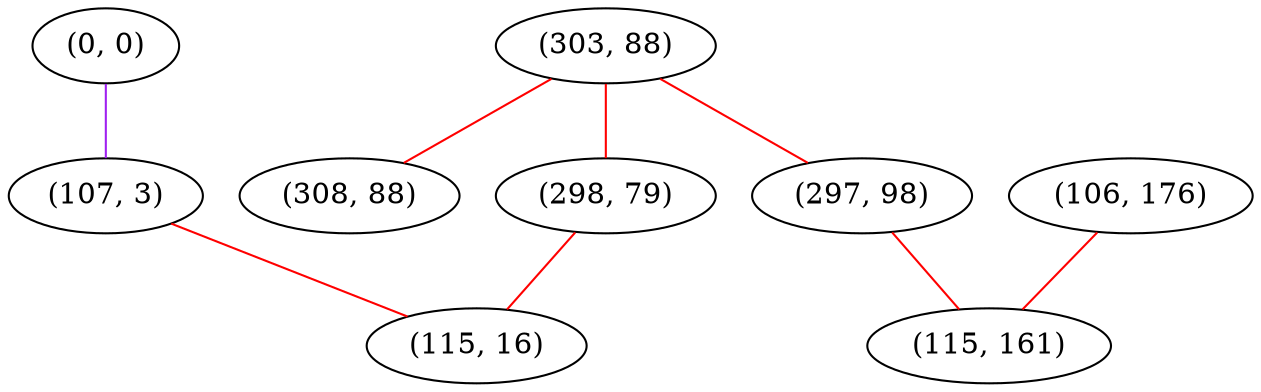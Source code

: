 graph "" {
"(0, 0)";
"(303, 88)";
"(308, 88)";
"(297, 98)";
"(106, 176)";
"(107, 3)";
"(298, 79)";
"(115, 16)";
"(115, 161)";
"(0, 0)" -- "(107, 3)"  [color=purple, key=0, weight=4];
"(303, 88)" -- "(297, 98)"  [color=red, key=0, weight=1];
"(303, 88)" -- "(298, 79)"  [color=red, key=0, weight=1];
"(303, 88)" -- "(308, 88)"  [color=red, key=0, weight=1];
"(297, 98)" -- "(115, 161)"  [color=red, key=0, weight=1];
"(106, 176)" -- "(115, 161)"  [color=red, key=0, weight=1];
"(107, 3)" -- "(115, 16)"  [color=red, key=0, weight=1];
"(298, 79)" -- "(115, 16)"  [color=red, key=0, weight=1];
}

